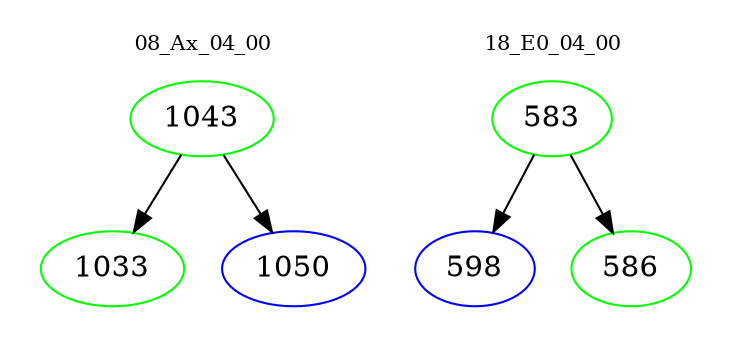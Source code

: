 digraph{
subgraph cluster_0 {
color = white
label = "08_Ax_04_00";
fontsize=10;
T0_1043 [label="1043", color="green"]
T0_1043 -> T0_1033 [color="black"]
T0_1033 [label="1033", color="green"]
T0_1043 -> T0_1050 [color="black"]
T0_1050 [label="1050", color="blue"]
}
subgraph cluster_1 {
color = white
label = "18_E0_04_00";
fontsize=10;
T1_583 [label="583", color="green"]
T1_583 -> T1_598 [color="black"]
T1_598 [label="598", color="blue"]
T1_583 -> T1_586 [color="black"]
T1_586 [label="586", color="green"]
}
}
